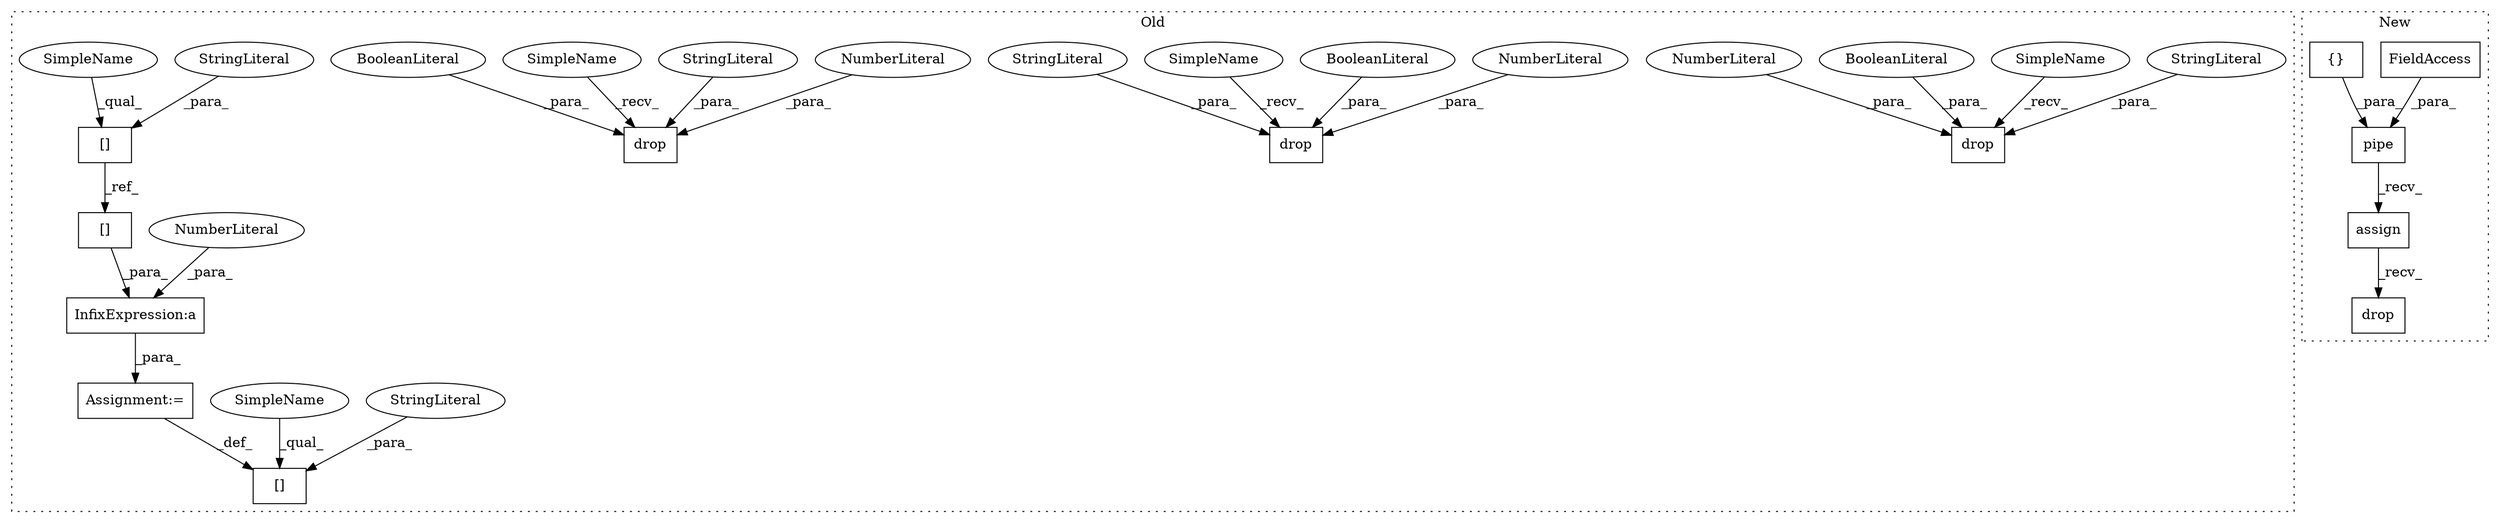 digraph G {
subgraph cluster0 {
1 [label="drop" a="32" s="14397,14420" l="5,1" shape="box"];
4 [label="BooleanLiteral" a="9" s="14416" l="4" shape="ellipse"];
7 [label="NumberLiteral" a="34" s="14414" l="1" shape="ellipse"];
9 [label="drop" a="32" s="14274,14299" l="5,1" shape="box"];
10 [label="[]" a="2" s="14183,14211" l="15,1" shape="box"];
11 [label="drop" a="32" s="14148,14176" l="5,1" shape="box"];
12 [label="InfixExpression:a" a="27" s="14366" l="3" shape="box"];
13 [label="NumberLiteral" a="34" s="14293" l="1" shape="ellipse"];
14 [label="NumberLiteral" a="34" s="14170" l="1" shape="ellipse"];
15 [label="NumberLiteral" a="34" s="14369" l="6" shape="ellipse"];
16 [label="[]" a="2" s="14306,14336" l="15,1" shape="box"];
17 [label="BooleanLiteral" a="9" s="14172" l="4" shape="ellipse"];
18 [label="BooleanLiteral" a="9" s="14295" l="4" shape="ellipse"];
19 [label="StringLiteral" a="45" s="14198" l="13" shape="ellipse"];
20 [label="StringLiteral" a="45" s="14321" l="15" shape="ellipse"];
21 [label="StringLiteral" a="45" s="14279" l="13" shape="ellipse"];
22 [label="StringLiteral" a="45" s="14402" l="11" shape="ellipse"];
23 [label="StringLiteral" a="45" s="14153" l="16" shape="ellipse"];
24 [label="Assignment:=" a="7" s="14337" l="1" shape="box"];
25 [label="SimpleName" a="42" s="14382" l="14" shape="ellipse"];
26 [label="SimpleName" a="42" s="14133" l="14" shape="ellipse"];
27 [label="SimpleName" a="42" s="14306" l="14" shape="ellipse"];
28 [label="SimpleName" a="42" s="14183" l="14" shape="ellipse"];
29 [label="SimpleName" a="42" s="14259" l="14" shape="ellipse"];
30 [label="[]" a="2" s="14339,14365" l="15,1" shape="box"];
label = "Old";
style="dotted";
}
subgraph cluster1 {
2 [label="assign" a="32" s="14109,14308" l="7,1" shape="box"];
3 [label="drop" a="32" s="14310,14371" l="5,1" shape="box"];
5 [label="pipe" a="32" s="14008,14107" l="5,1" shape="box"];
6 [label="FieldAccess" a="22" s="14013" l="12" shape="box"];
8 [label="{}" a="4" s="14038,14052" l="1,1" shape="box"];
label = "New";
style="dotted";
}
2 -> 3 [label="_recv_"];
4 -> 1 [label="_para_"];
5 -> 2 [label="_recv_"];
6 -> 5 [label="_para_"];
7 -> 1 [label="_para_"];
8 -> 5 [label="_para_"];
10 -> 30 [label="_ref_"];
12 -> 24 [label="_para_"];
13 -> 9 [label="_para_"];
14 -> 11 [label="_para_"];
15 -> 12 [label="_para_"];
17 -> 11 [label="_para_"];
18 -> 9 [label="_para_"];
19 -> 10 [label="_para_"];
20 -> 16 [label="_para_"];
21 -> 9 [label="_para_"];
22 -> 1 [label="_para_"];
23 -> 11 [label="_para_"];
24 -> 16 [label="_def_"];
25 -> 1 [label="_recv_"];
26 -> 11 [label="_recv_"];
27 -> 16 [label="_qual_"];
28 -> 10 [label="_qual_"];
29 -> 9 [label="_recv_"];
30 -> 12 [label="_para_"];
}
